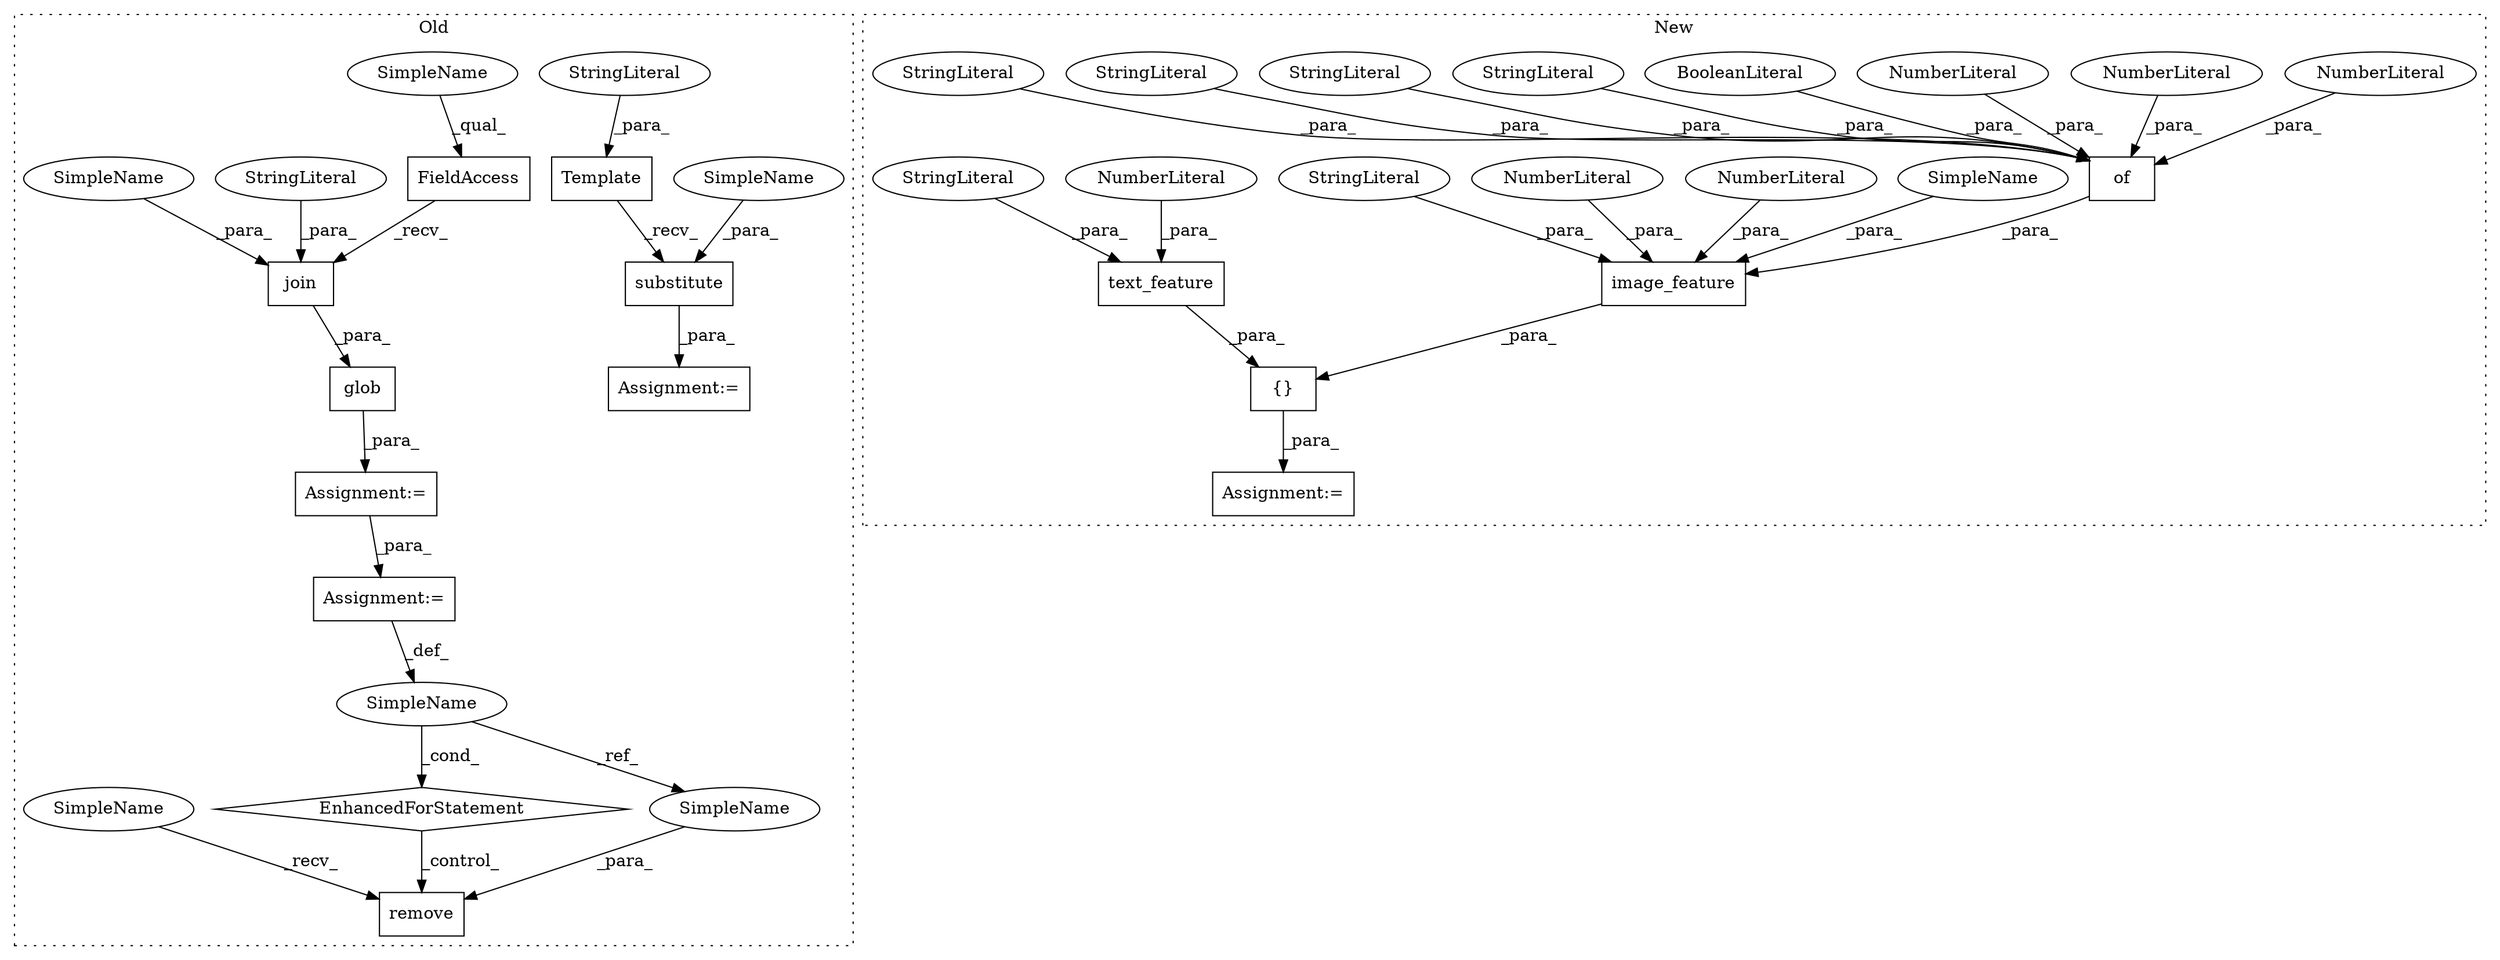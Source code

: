 digraph G {
subgraph cluster0 {
1 [label="Template" a="32" s="12422,12697" l="9,1" shape="box"];
14 [label="StringLiteral" a="45" s="12431" l="266" shape="ellipse"];
15 [label="Assignment:=" a="7" s="12421" l="1" shape="box"];
19 [label="substitute" a="32" s="12699,12727" l="11,1" shape="box"];
20 [label="join" a="32" s="13019,13049" l="5,1" shape="box"];
21 [label="EnhancedForStatement" a="70" s="13057,13132" l="53,2" shape="diamond"];
22 [label="glob" a="32" s="13006,13050" l="5,1" shape="box"];
23 [label="SimpleName" a="42" s="13117" l="2" shape="ellipse"];
24 [label="remove" a="32" s="13145,13154" l="7,1" shape="box"];
25 [label="FieldAccess" a="22" s="13011" l="7" shape="box"];
26 [label="StringLiteral" a="45" s="13042" l="7" shape="ellipse"];
27 [label="Assignment:=" a="7" s="13000" l="1" shape="box"];
28 [label="Assignment:=" a="7" s="13057,13132" l="53,2" shape="box"];
32 [label="SimpleName" a="42" s="13024" l="17" shape="ellipse"];
33 [label="SimpleName" a="42" s="12710" l="17" shape="ellipse"];
34 [label="SimpleName" a="42" s="13011" l="2" shape="ellipse"];
35 [label="SimpleName" a="42" s="13142" l="2" shape="ellipse"];
36 [label="SimpleName" a="42" s="13152" l="2" shape="ellipse"];
label = "Old";
style="dotted";
}
subgraph cluster1 {
2 [label="image_feature" a="32" s="12026,12133" l="14,1" shape="box"];
3 [label="NumberLiteral" a="34" s="12132" l="1" shape="ellipse"];
4 [label="NumberLiteral" a="34" s="12130" l="1" shape="ellipse"];
5 [label="{}" a="4" s="12025,12165" l="1,1" shape="box"];
6 [label="of" a="32" s="12071,12128" l="3,1" shape="box"];
7 [label="NumberLiteral" a="34" s="12100" l="1" shape="ellipse"];
8 [label="NumberLiteral" a="34" s="12110" l="1" shape="ellipse"];
9 [label="NumberLiteral" a="34" s="12127" l="1" shape="ellipse"];
10 [label="BooleanLiteral" a="9" s="12086" l="4" shape="ellipse"];
11 [label="StringLiteral" a="45" s="12112" l="14" shape="ellipse"];
12 [label="Assignment:=" a="7" s="12007" l="1" shape="box"];
13 [label="StringLiteral" a="45" s="12091" l="8" shape="ellipse"];
16 [label="StringLiteral" a="45" s="12058" l="8" shape="ellipse"];
17 [label="StringLiteral" a="45" s="12102" l="7" shape="ellipse"];
18 [label="StringLiteral" a="45" s="12074" l="11" shape="ellipse"];
29 [label="text_feature" a="32" s="12135,12164" l="13,1" shape="box"];
30 [label="NumberLiteral" a="34" s="12156" l="1" shape="ellipse"];
31 [label="StringLiteral" a="45" s="12148" l="7" shape="ellipse"];
37 [label="SimpleName" a="42" s="12040" l="17" shape="ellipse"];
label = "New";
style="dotted";
}
1 -> 19 [label="_recv_"];
2 -> 5 [label="_para_"];
3 -> 2 [label="_para_"];
4 -> 2 [label="_para_"];
5 -> 12 [label="_para_"];
6 -> 2 [label="_para_"];
7 -> 6 [label="_para_"];
8 -> 6 [label="_para_"];
9 -> 6 [label="_para_"];
10 -> 6 [label="_para_"];
11 -> 6 [label="_para_"];
13 -> 6 [label="_para_"];
14 -> 1 [label="_para_"];
16 -> 2 [label="_para_"];
17 -> 6 [label="_para_"];
18 -> 6 [label="_para_"];
19 -> 15 [label="_para_"];
20 -> 22 [label="_para_"];
21 -> 24 [label="_control_"];
22 -> 27 [label="_para_"];
23 -> 21 [label="_cond_"];
23 -> 36 [label="_ref_"];
25 -> 20 [label="_recv_"];
26 -> 20 [label="_para_"];
27 -> 28 [label="_para_"];
28 -> 23 [label="_def_"];
29 -> 5 [label="_para_"];
30 -> 29 [label="_para_"];
31 -> 29 [label="_para_"];
32 -> 20 [label="_para_"];
33 -> 19 [label="_para_"];
34 -> 25 [label="_qual_"];
35 -> 24 [label="_recv_"];
36 -> 24 [label="_para_"];
37 -> 2 [label="_para_"];
}
